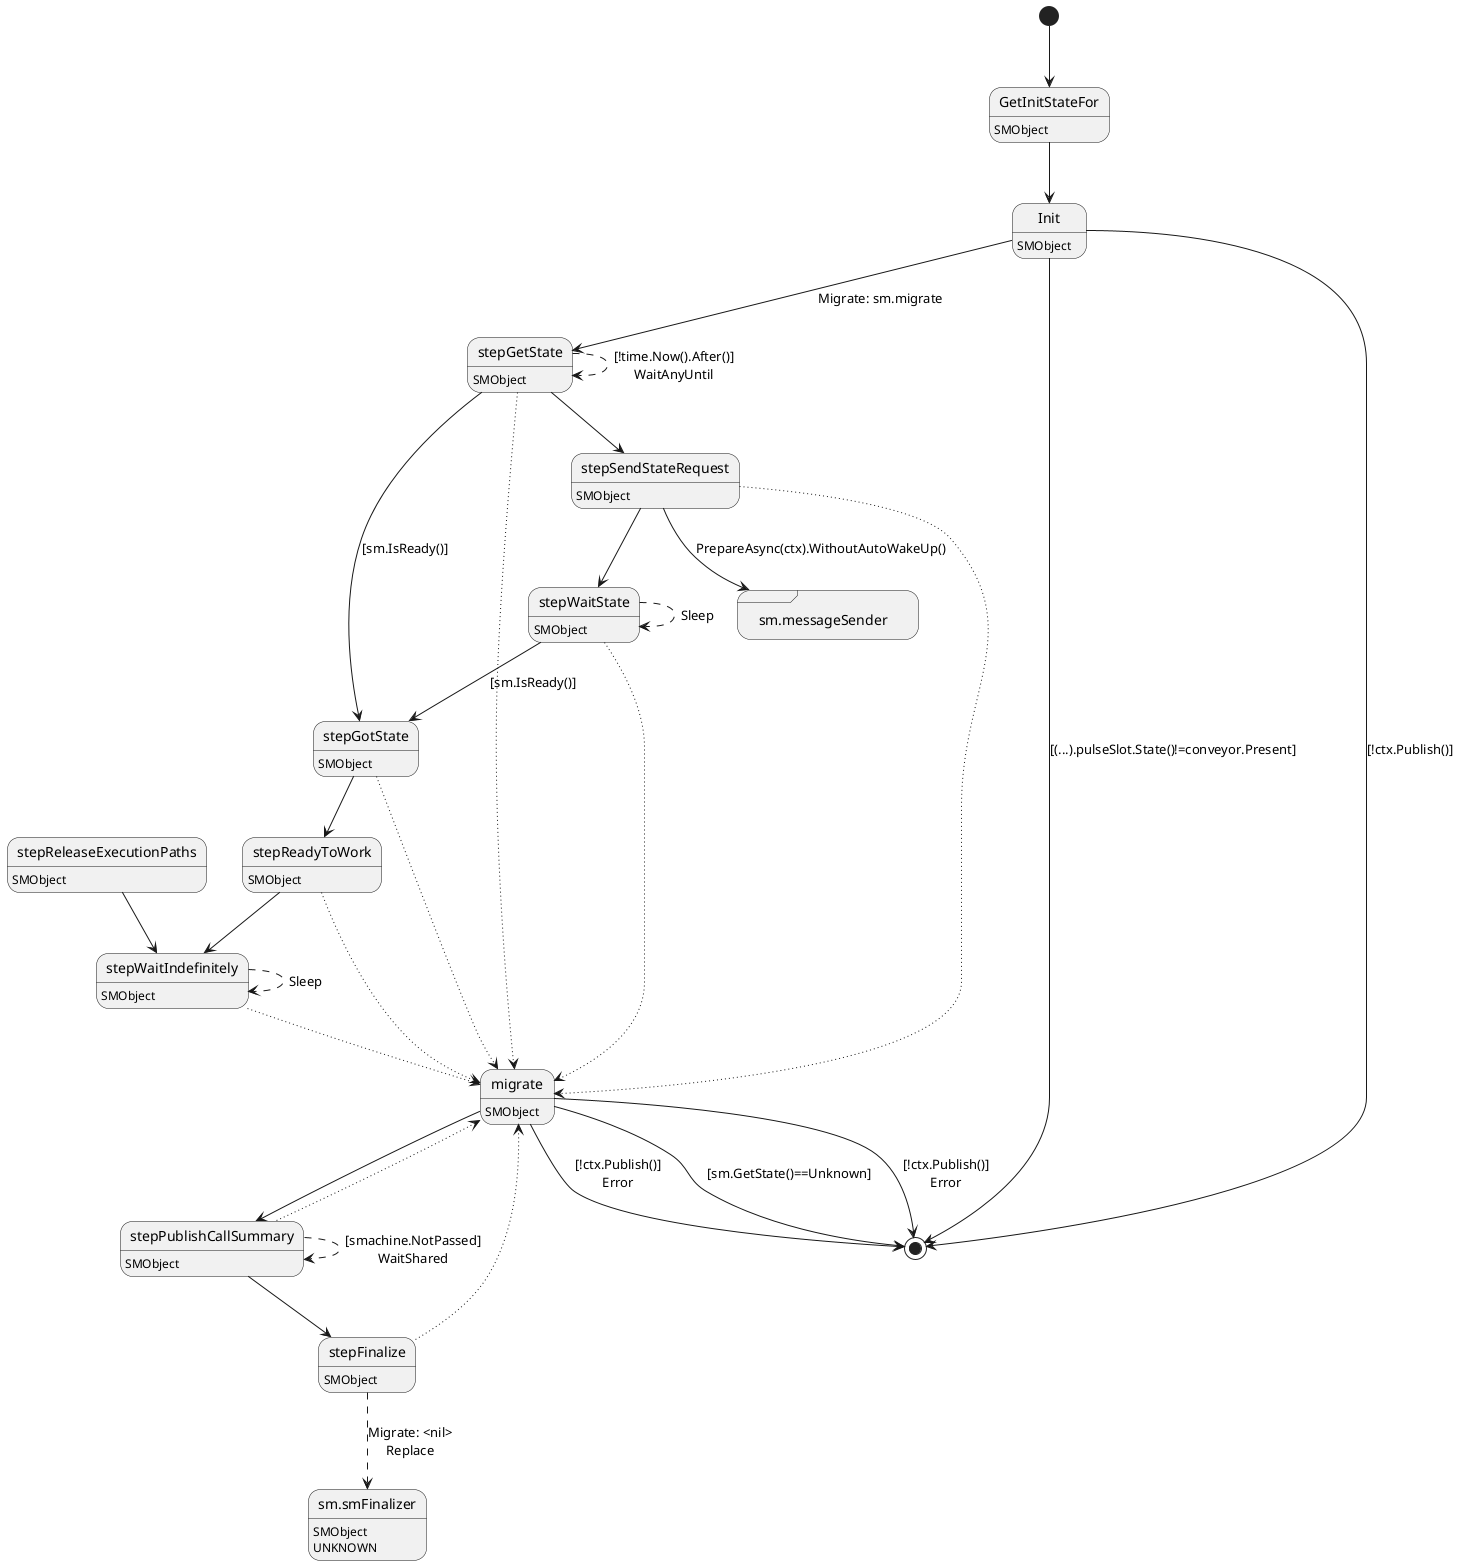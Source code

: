 @startuml
state "GetInitStateFor" as T00_S001
T00_S001 : SMObject
[*] --> T00_S001
T00_S001 --> T00_S002
state "Init" as T00_S002
T00_S002 : SMObject
T00_S002 --> [*] : [(...).pulseSlot.State()!=conveyor.Present]
T00_S002 --> [*] : [!ctx.Publish()]
T00_S002 --> T00_S005 : Migrate: sm.migrate
state "migrate" as T00_S011
T00_S011 : SMObject
T00_S011 --> [*] : [sm.GetState()==Unknown]
T00_S011 --> [*] : [!ctx.Publish()]\nError
T00_S011 --> [*] : [!ctx.Publish()]\nError
T00_S011 --> T00_S012
state "sm.messageSender" as T00_S004 <<sdlreceive>>
state "stepFinalize" as T00_S013
T00_S013 : SMObject
T00_S013 --[dotted]> T00_S011
state "sm.smFinalizer" as T00_U001
T00_U001 : SMObject
T00_U001 : UNKNOWN 
T00_S013 --[dashed]> T00_U001 : Migrate: <nil>\nReplace
state "stepGetState" as T00_S005
T00_S005 : SMObject
T00_S005 --[dotted]> T00_S011
T00_S005 --> T00_S007 : [sm.IsReady()]
T00_S005 --[dashed]> T00_S005 : [!time.Now().After()]\nWaitAnyUntil
T00_S005 --> T00_S003
state "stepGotState" as T00_S007
T00_S007 : SMObject
T00_S007 --[dotted]> T00_S011
T00_S007 --> T00_S008
state "stepPublishCallSummary" as T00_S012
T00_S012 : SMObject
T00_S012 --[dotted]> T00_S011
T00_S012 --[dashed]> T00_S012 : [smachine.NotPassed]\nWaitShared
T00_S012 --> T00_S013
state "stepReadyToWork" as T00_S008
T00_S008 : SMObject
T00_S008 --[dotted]> T00_S011
T00_S008 --> T00_S009
state "stepReleaseExecutionPaths" as T00_S010
T00_S010 : SMObject
T00_S010 --> T00_S009
state "stepSendStateRequest" as T00_S003
T00_S003 : SMObject
T00_S003 --[dotted]> T00_S011
T00_S003 --> T00_S004 : PrepareAsync(ctx).WithoutAutoWakeUp()
T00_S003 --> T00_S006
state "stepWaitIndefinitely" as T00_S009
T00_S009 : SMObject
T00_S009 --[dotted]> T00_S011
T00_S009 --[dashed]> T00_S009 : Sleep
state "stepWaitState" as T00_S006
T00_S006 : SMObject
T00_S006 --[dotted]> T00_S011
T00_S006 --> T00_S007 : [sm.IsReady()]
T00_S006 --[dashed]> T00_S006 : Sleep
@enduml
